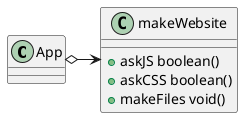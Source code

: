 @startuml
'https://plantuml.com/sequence-diagram

class App{
}

class makeWebsite{
    + askJS boolean()
    + askCSS boolean()
    + makeFiles void()
}

App o-> makeWebsite
@enduml